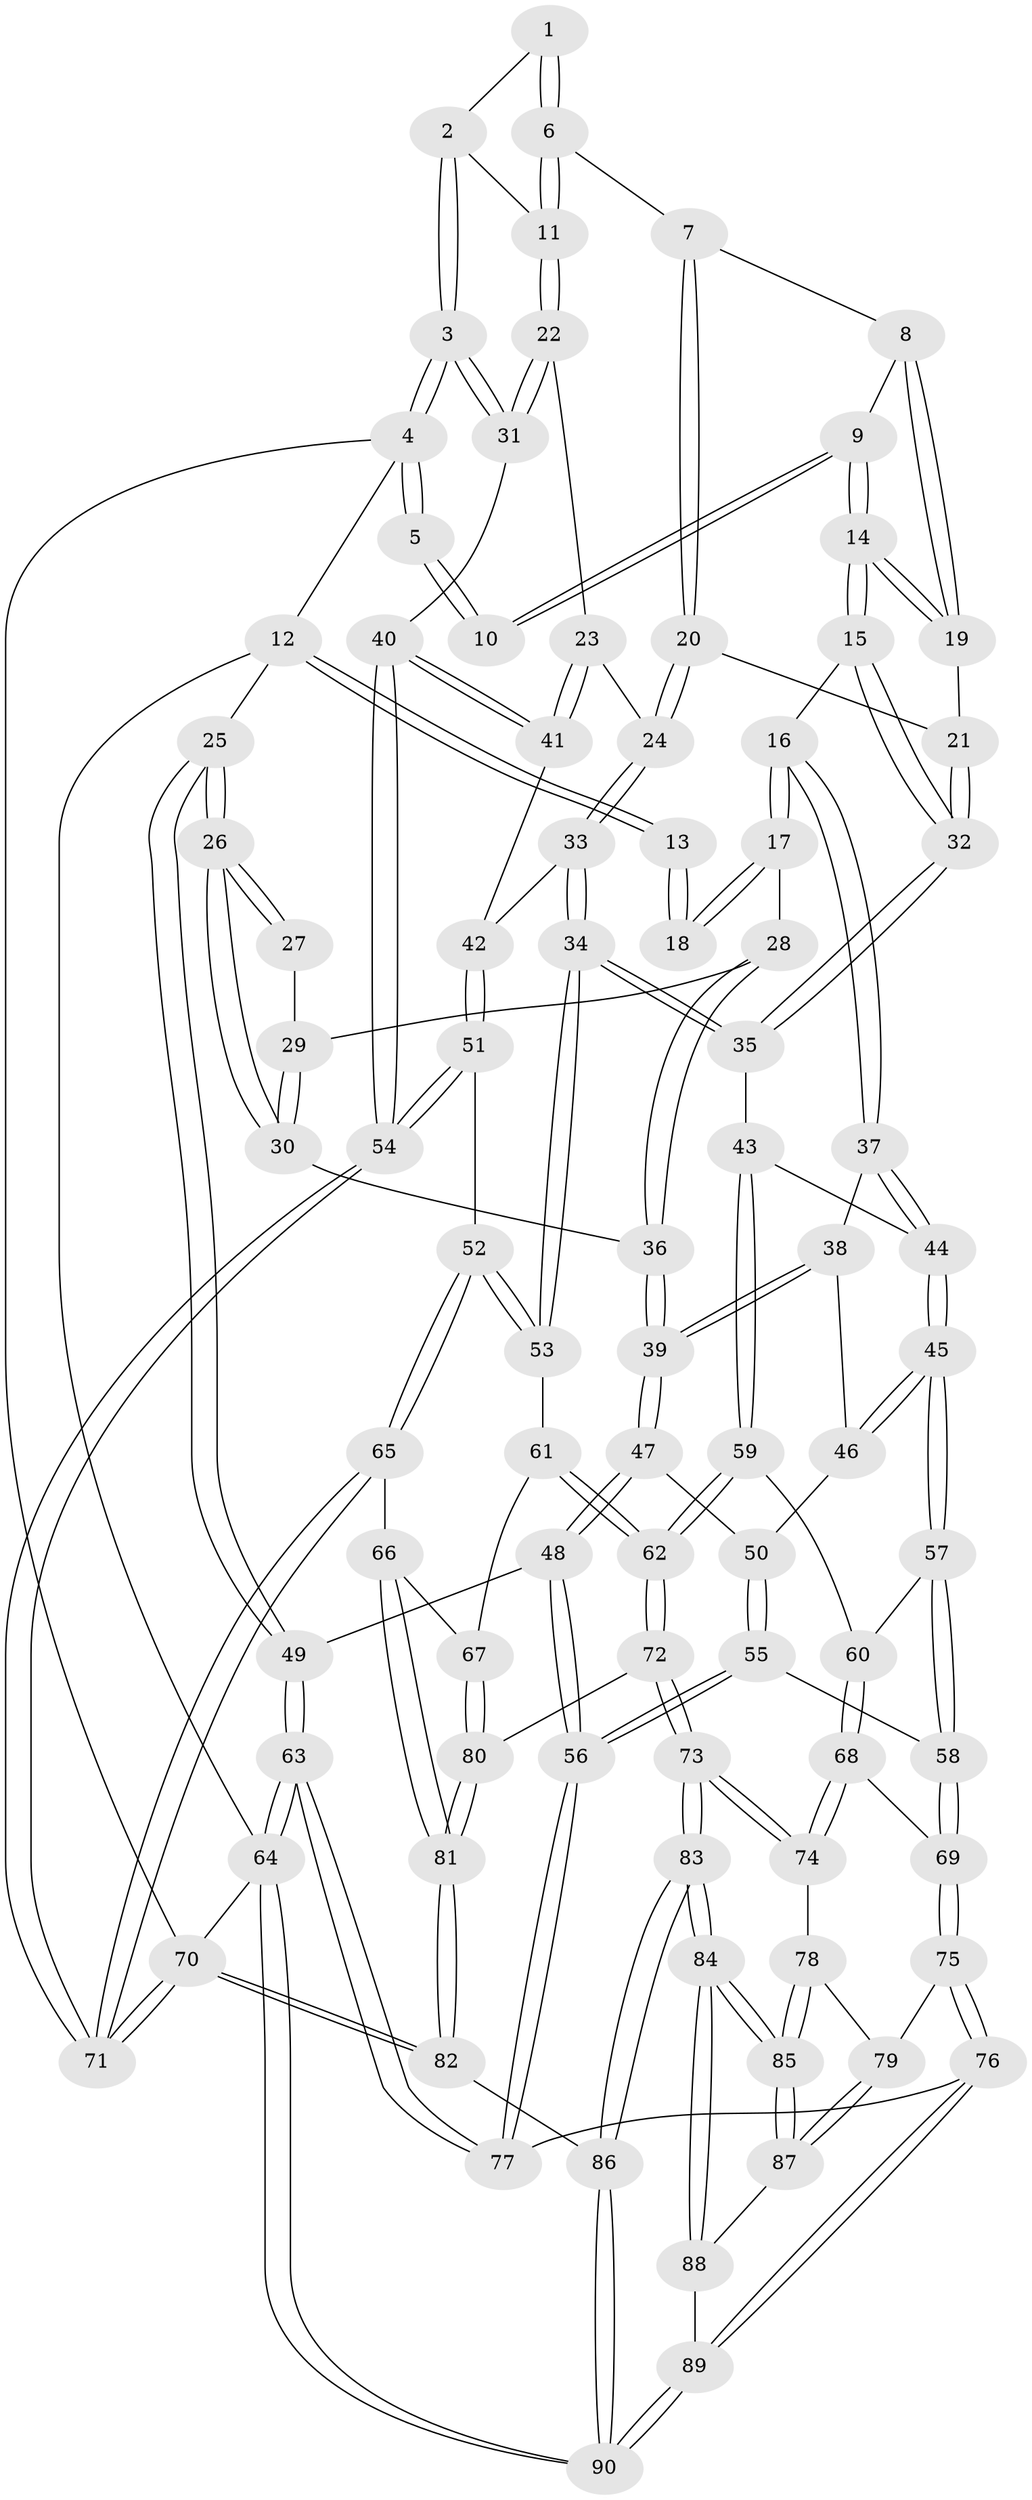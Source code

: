 // coarse degree distribution, {2: 0.0392156862745098, 4: 0.35294117647058826, 7: 0.0196078431372549, 3: 0.1568627450980392, 5: 0.3333333333333333, 6: 0.09803921568627451}
// Generated by graph-tools (version 1.1) at 2025/42/03/06/25 10:42:27]
// undirected, 90 vertices, 222 edges
graph export_dot {
graph [start="1"]
  node [color=gray90,style=filled];
  1 [pos="+0.8070084654238145+0.05422079608916689"];
  2 [pos="+0.987096749939194+0.0013475289201367977"];
  3 [pos="+1+0"];
  4 [pos="+1+0"];
  5 [pos="+0.6659480179060054+0"];
  6 [pos="+0.8134382924378836+0.13973471981718327"];
  7 [pos="+0.7348409765543026+0.15445865152761853"];
  8 [pos="+0.7196208871280868+0.14684028399105487"];
  9 [pos="+0.5133442650215911+0"];
  10 [pos="+0.48909181421427805+0"];
  11 [pos="+0.8656533883935231+0.18035154813818696"];
  12 [pos="+0+0"];
  13 [pos="+0.3358163804923434+0"];
  14 [pos="+0.502630361670269+0.20029516064547093"];
  15 [pos="+0.4498182653920447+0.3022604798710405"];
  16 [pos="+0.39993532345932453+0.32108859790598054"];
  17 [pos="+0.3755223237173818+0.31184672568467114"];
  18 [pos="+0.2459350806475201+0.14154111609774267"];
  19 [pos="+0.5958832319575086+0.2206851369513153"];
  20 [pos="+0.7025333240785753+0.24362299326915518"];
  21 [pos="+0.6544117834749257+0.24833473102638018"];
  22 [pos="+0.8709923641128583+0.19024560983298364"];
  23 [pos="+0.7963577385222045+0.3525954233073382"];
  24 [pos="+0.7936426075644469+0.35358969919782834"];
  25 [pos="+0+0.2203900134838332"];
  26 [pos="+0+0.22986286842313766"];
  27 [pos="+0.23220175843626206+0.14888893173262535"];
  28 [pos="+0.20591675885947092+0.342118980257114"];
  29 [pos="+0.2153098448686837+0.19910725580198413"];
  30 [pos="+0.09703130049578097+0.36304744379599635"];
  31 [pos="+1+0.28763793074197885"];
  32 [pos="+0.6399351820304935+0.4536769665418902"];
  33 [pos="+0.731427810460291+0.4132748294252524"];
  34 [pos="+0.6463413218117794+0.46081060925887884"];
  35 [pos="+0.6463041421141689+0.46079782979861544"];
  36 [pos="+0.11591393516968564+0.3754229791457648"];
  37 [pos="+0.3974251102309101+0.33099717993364947"];
  38 [pos="+0.36909403586149214+0.3919756093611444"];
  39 [pos="+0.1434710178524343+0.4527994583624849"];
  40 [pos="+1+0.41722348775046103"];
  41 [pos="+0.9492568897152874+0.41376106130743695"];
  42 [pos="+0.8573479507935674+0.5238162361457059"];
  43 [pos="+0.5274940231888182+0.5404694352536306"];
  44 [pos="+0.4687938069972008+0.5400997823813263"];
  45 [pos="+0.41671303258063624+0.5666913432064704"];
  46 [pos="+0.3433673279000289+0.4521094840554856"];
  47 [pos="+0.14942395210193515+0.47121176683757926"];
  48 [pos="+0.11082183063570544+0.53511477652045"];
  49 [pos="+0+0.6046811775463518"];
  50 [pos="+0.25307277589215976+0.5225500145808268"];
  51 [pos="+0.8530755370262132+0.6177892676740745"];
  52 [pos="+0.8470678217359824+0.6249512024438604"];
  53 [pos="+0.6544230044225495+0.4816323654903654"];
  54 [pos="+1+0.49551872729863494"];
  55 [pos="+0.2717351830942596+0.5902905361096087"];
  56 [pos="+0.13350367304270308+0.7175556724897699"];
  57 [pos="+0.41273480298860654+0.574454003100472"];
  58 [pos="+0.3451312722022049+0.6322252750437298"];
  59 [pos="+0.5221235317465333+0.6448136726349487"];
  60 [pos="+0.4745641033014842+0.6435303418407895"];
  61 [pos="+0.65270732421422+0.579542182562322"];
  62 [pos="+0.5727417849728765+0.7125179032034028"];
  63 [pos="+0+0.8923349676722155"];
  64 [pos="+0+1"];
  65 [pos="+0.8429080381322201+0.6509534383606036"];
  66 [pos="+0.8145790150313243+0.6847495942411116"];
  67 [pos="+0.7297579638405741+0.6807132102488469"];
  68 [pos="+0.44385439251339587+0.674572393800909"];
  69 [pos="+0.3477774949006225+0.6434633799012418"];
  70 [pos="+1+1"];
  71 [pos="+1+0.9244313457018739"];
  72 [pos="+0.5745719873374905+0.7368808229428049"];
  73 [pos="+0.536339358335482+0.7713444344973635"];
  74 [pos="+0.46633997561614055+0.7584258381977564"];
  75 [pos="+0.3387027781279523+0.7430827687286448"];
  76 [pos="+0.1323412894054314+0.7580928366637469"];
  77 [pos="+0.12005329478630498+0.7527657653338424"];
  78 [pos="+0.4078906075824208+0.7703870967510693"];
  79 [pos="+0.35357097466133575+0.7611673091877673"];
  80 [pos="+0.6381697205884331+0.7530440934747035"];
  81 [pos="+0.8089922142480076+0.9516736168258941"];
  82 [pos="+0.889911158819592+1"];
  83 [pos="+0.5242122746102731+1"];
  84 [pos="+0.47908456376911907+1"];
  85 [pos="+0.44202614821926783+0.9487660730328439"];
  86 [pos="+0.5526581522959186+1"];
  87 [pos="+0.3366850999057608+0.8253714897337834"];
  88 [pos="+0.2666873459191822+0.8923865501774704"];
  89 [pos="+0.252882712463222+0.8941504443342829"];
  90 [pos="+0.03381161063068115+1"];
  1 -- 2;
  1 -- 6;
  1 -- 6;
  2 -- 3;
  2 -- 3;
  2 -- 11;
  3 -- 4;
  3 -- 4;
  3 -- 31;
  3 -- 31;
  4 -- 5;
  4 -- 5;
  4 -- 12;
  4 -- 70;
  5 -- 10;
  5 -- 10;
  6 -- 7;
  6 -- 11;
  6 -- 11;
  7 -- 8;
  7 -- 20;
  7 -- 20;
  8 -- 9;
  8 -- 19;
  8 -- 19;
  9 -- 10;
  9 -- 10;
  9 -- 14;
  9 -- 14;
  11 -- 22;
  11 -- 22;
  12 -- 13;
  12 -- 13;
  12 -- 25;
  12 -- 64;
  13 -- 18;
  13 -- 18;
  14 -- 15;
  14 -- 15;
  14 -- 19;
  14 -- 19;
  15 -- 16;
  15 -- 32;
  15 -- 32;
  16 -- 17;
  16 -- 17;
  16 -- 37;
  16 -- 37;
  17 -- 18;
  17 -- 18;
  17 -- 28;
  19 -- 21;
  20 -- 21;
  20 -- 24;
  20 -- 24;
  21 -- 32;
  21 -- 32;
  22 -- 23;
  22 -- 31;
  22 -- 31;
  23 -- 24;
  23 -- 41;
  23 -- 41;
  24 -- 33;
  24 -- 33;
  25 -- 26;
  25 -- 26;
  25 -- 49;
  25 -- 49;
  26 -- 27;
  26 -- 27;
  26 -- 30;
  26 -- 30;
  27 -- 29;
  28 -- 29;
  28 -- 36;
  28 -- 36;
  29 -- 30;
  29 -- 30;
  30 -- 36;
  31 -- 40;
  32 -- 35;
  32 -- 35;
  33 -- 34;
  33 -- 34;
  33 -- 42;
  34 -- 35;
  34 -- 35;
  34 -- 53;
  34 -- 53;
  35 -- 43;
  36 -- 39;
  36 -- 39;
  37 -- 38;
  37 -- 44;
  37 -- 44;
  38 -- 39;
  38 -- 39;
  38 -- 46;
  39 -- 47;
  39 -- 47;
  40 -- 41;
  40 -- 41;
  40 -- 54;
  40 -- 54;
  41 -- 42;
  42 -- 51;
  42 -- 51;
  43 -- 44;
  43 -- 59;
  43 -- 59;
  44 -- 45;
  44 -- 45;
  45 -- 46;
  45 -- 46;
  45 -- 57;
  45 -- 57;
  46 -- 50;
  47 -- 48;
  47 -- 48;
  47 -- 50;
  48 -- 49;
  48 -- 56;
  48 -- 56;
  49 -- 63;
  49 -- 63;
  50 -- 55;
  50 -- 55;
  51 -- 52;
  51 -- 54;
  51 -- 54;
  52 -- 53;
  52 -- 53;
  52 -- 65;
  52 -- 65;
  53 -- 61;
  54 -- 71;
  54 -- 71;
  55 -- 56;
  55 -- 56;
  55 -- 58;
  56 -- 77;
  56 -- 77;
  57 -- 58;
  57 -- 58;
  57 -- 60;
  58 -- 69;
  58 -- 69;
  59 -- 60;
  59 -- 62;
  59 -- 62;
  60 -- 68;
  60 -- 68;
  61 -- 62;
  61 -- 62;
  61 -- 67;
  62 -- 72;
  62 -- 72;
  63 -- 64;
  63 -- 64;
  63 -- 77;
  63 -- 77;
  64 -- 90;
  64 -- 90;
  64 -- 70;
  65 -- 66;
  65 -- 71;
  65 -- 71;
  66 -- 67;
  66 -- 81;
  66 -- 81;
  67 -- 80;
  67 -- 80;
  68 -- 69;
  68 -- 74;
  68 -- 74;
  69 -- 75;
  69 -- 75;
  70 -- 71;
  70 -- 71;
  70 -- 82;
  70 -- 82;
  72 -- 73;
  72 -- 73;
  72 -- 80;
  73 -- 74;
  73 -- 74;
  73 -- 83;
  73 -- 83;
  74 -- 78;
  75 -- 76;
  75 -- 76;
  75 -- 79;
  76 -- 77;
  76 -- 89;
  76 -- 89;
  78 -- 79;
  78 -- 85;
  78 -- 85;
  79 -- 87;
  79 -- 87;
  80 -- 81;
  80 -- 81;
  81 -- 82;
  81 -- 82;
  82 -- 86;
  83 -- 84;
  83 -- 84;
  83 -- 86;
  83 -- 86;
  84 -- 85;
  84 -- 85;
  84 -- 88;
  84 -- 88;
  85 -- 87;
  85 -- 87;
  86 -- 90;
  86 -- 90;
  87 -- 88;
  88 -- 89;
  89 -- 90;
  89 -- 90;
}
